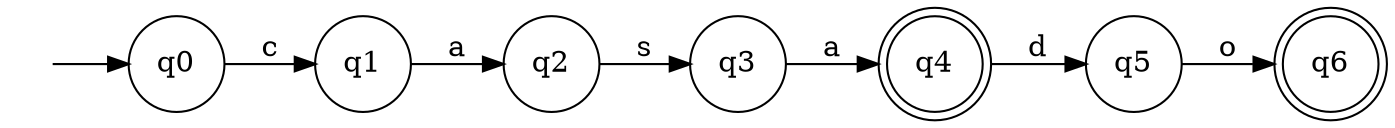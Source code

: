 strict digraph {
	 rankdir=LR
	 node [shape = none, label = " ", width = 0, height = 0]; qd;
	 node [label = "\N", width = 0.5, height = 0.5];
	 node [shape = doublecircle]; q4;
	 node [shape = doublecircle]; q6;
	 node [shape = circle];
	 q0 -> q1 [label = "c"]
	 q4 -> q5 [label = "d"]
	 q3 -> q4 [label = "a"]
	 q1 -> q2 [label = "a"]
	 q5 -> q6 [label = "o"]
	 q2 -> q3 [label = "s"]
	 qd -> q0
}